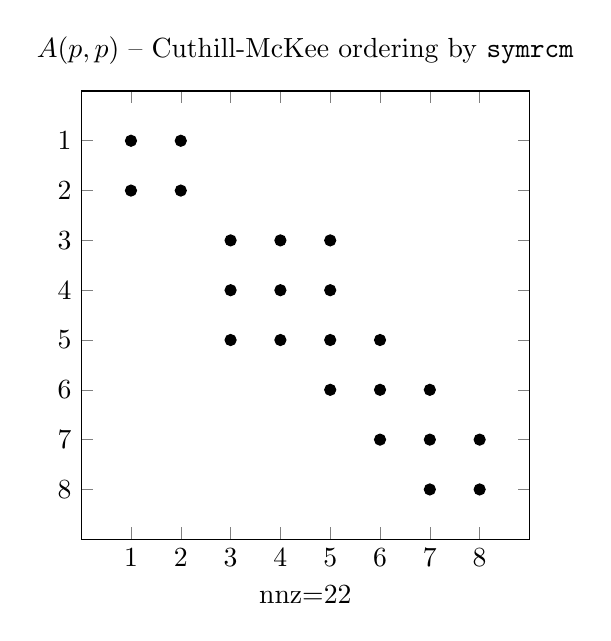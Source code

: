 \begin{tikzpicture}
    \begin{axis}
        [   unit vector ratio* = 1 1 1
        ,   title = {$A(p,p)$ -- Cuthill-McKee ordering by \texttt{symrcm}}
        ,   y dir = reverse
        ,   xmin = 0
        ,   ymin = 0
        ,   xmax = 9
        ,   ymax = 9
        ,   xlabel = {nnz=22}
        ,   xtick = {1,2,3,4,5,6,7,8}
        ,   ytick = {1,2,3,4,5,6,7,8}
        ]
        \addplot[only marks] coordinates
        {   (1,1)(1,2)
            (2,1)(2,2)
            (3,3)(3,4)(3,5)
            (4,3)(4,4)(4,5)
            (5,3)(5,4)(5,5)(5,6)
            (6,5)(6,6)(6,7)
            (7,6)(7,7)(7,8)
            (8,7)(8,8)
        };
    \end{axis}
\end{tikzpicture}
